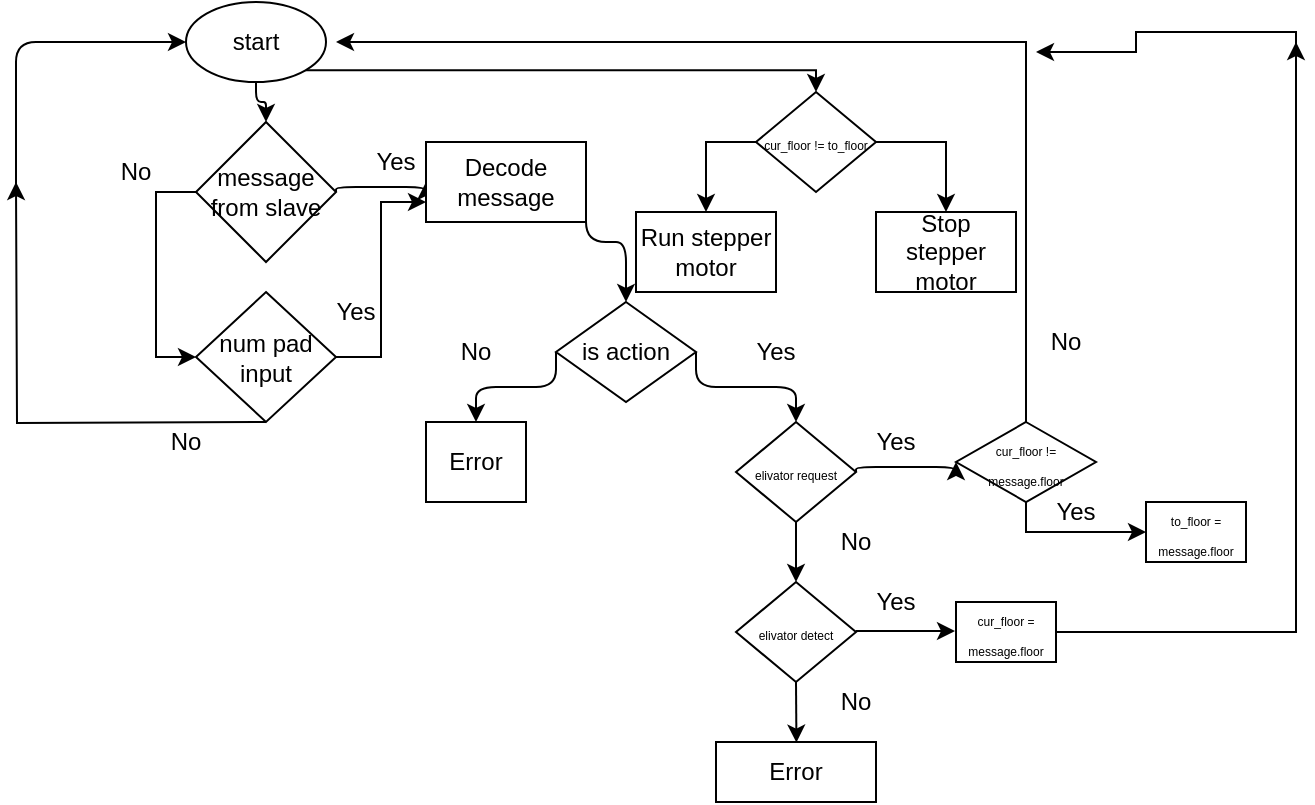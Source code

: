 <mxfile version="12.0.2" type="github" pages="1"><diagram id="cXmU0Zwzf8WtoKbmPEyf" name="Page-1"><mxGraphModel dx="1230" dy="445" grid="1" gridSize="10" guides="1" tooltips="1" connect="1" arrows="1" fold="1" page="1" pageScale="1" pageWidth="827" pageHeight="1169" math="0" shadow="0"><root><mxCell id="0"/><mxCell id="1" parent="0"/><mxCell id="DnAxj8e5EVHtKZl8HDj0-64" style="edgeStyle=orthogonalEdgeStyle;rounded=0;orthogonalLoop=1;jettySize=auto;html=1;exitX=1;exitY=1;exitDx=0;exitDy=0;" edge="1" parent="1" source="DnAxj8e5EVHtKZl8HDj0-1" target="DnAxj8e5EVHtKZl8HDj0-61"><mxGeometry relative="1" as="geometry"><Array as="points"><mxPoint x="430" y="64"/></Array></mxGeometry></mxCell><mxCell id="DnAxj8e5EVHtKZl8HDj0-1" value="start" style="ellipse;whiteSpace=wrap;html=1;" vertex="1" parent="1"><mxGeometry x="115" y="30" width="70" height="40" as="geometry"/></mxCell><mxCell id="DnAxj8e5EVHtKZl8HDj0-2" value="" style="edgeStyle=elbowEdgeStyle;elbow=vertical;endArrow=classic;html=1;entryX=0.5;entryY=0;entryDx=0;entryDy=0;exitX=0.5;exitY=1;exitDx=0;exitDy=0;" edge="1" parent="1" source="DnAxj8e5EVHtKZl8HDj0-1" target="DnAxj8e5EVHtKZl8HDj0-3"><mxGeometry width="50" height="50" relative="1" as="geometry"><mxPoint x="135" y="70" as="sourcePoint"/><mxPoint x="185" y="110" as="targetPoint"/></mxGeometry></mxCell><mxCell id="DnAxj8e5EVHtKZl8HDj0-30" style="edgeStyle=orthogonalEdgeStyle;rounded=0;orthogonalLoop=1;jettySize=auto;html=1;exitX=0;exitY=0.5;exitDx=0;exitDy=0;entryX=0;entryY=0.5;entryDx=0;entryDy=0;" edge="1" parent="1" source="DnAxj8e5EVHtKZl8HDj0-3" target="DnAxj8e5EVHtKZl8HDj0-43"><mxGeometry relative="1" as="geometry"><mxPoint x="160" y="200" as="targetPoint"/><Array as="points"><mxPoint x="100" y="125"/><mxPoint x="100" y="208"/></Array></mxGeometry></mxCell><mxCell id="DnAxj8e5EVHtKZl8HDj0-3" value="message&lt;br&gt;from slave" style="rhombus;whiteSpace=wrap;html=1;" vertex="1" parent="1"><mxGeometry x="120" y="90" width="70" height="70" as="geometry"/></mxCell><mxCell id="DnAxj8e5EVHtKZl8HDj0-4" value="" style="edgeStyle=elbowEdgeStyle;elbow=vertical;endArrow=classic;html=1;entryX=0;entryY=0.5;entryDx=0;entryDy=0;exitX=1;exitY=0.5;exitDx=0;exitDy=0;" edge="1" parent="1" source="DnAxj8e5EVHtKZl8HDj0-3" target="DnAxj8e5EVHtKZl8HDj0-14"><mxGeometry width="50" height="50" relative="1" as="geometry"><mxPoint x="200" y="170" as="sourcePoint"/><mxPoint x="250.333" y="180" as="targetPoint"/></mxGeometry></mxCell><mxCell id="DnAxj8e5EVHtKZl8HDj0-5" value="" style="edgeStyle=elbowEdgeStyle;elbow=vertical;endArrow=classic;html=1;entryX=0;entryY=0.5;entryDx=0;entryDy=0;" edge="1" parent="1" target="DnAxj8e5EVHtKZl8HDj0-1"><mxGeometry width="50" height="50" relative="1" as="geometry"><mxPoint x="30" y="125" as="sourcePoint"/><mxPoint x="30" y="70" as="targetPoint"/><Array as="points"><mxPoint x="40" y="50"/></Array></mxGeometry></mxCell><mxCell id="DnAxj8e5EVHtKZl8HDj0-8" value="is action" style="rhombus;whiteSpace=wrap;html=1;" vertex="1" parent="1"><mxGeometry x="300" y="180" width="70" height="50" as="geometry"/></mxCell><mxCell id="DnAxj8e5EVHtKZl8HDj0-9" value="" style="edgeStyle=elbowEdgeStyle;elbow=vertical;endArrow=classic;html=1;exitX=0;exitY=0.5;exitDx=0;exitDy=0;" edge="1" parent="1" source="DnAxj8e5EVHtKZl8HDj0-8"><mxGeometry width="50" height="50" relative="1" as="geometry"><mxPoint x="157.333" y="202.5" as="sourcePoint"/><mxPoint x="260" y="240" as="targetPoint"/></mxGeometry></mxCell><mxCell id="DnAxj8e5EVHtKZl8HDj0-10" value="" style="edgeStyle=elbowEdgeStyle;elbow=vertical;endArrow=classic;html=1;exitX=1;exitY=0.5;exitDx=0;exitDy=0;" edge="1" parent="1" source="DnAxj8e5EVHtKZl8HDj0-8"><mxGeometry width="50" height="50" relative="1" as="geometry"><mxPoint x="470.333" y="205" as="sourcePoint"/><mxPoint x="420" y="240" as="targetPoint"/></mxGeometry></mxCell><mxCell id="DnAxj8e5EVHtKZl8HDj0-11" value="Yes" style="text;html=1;strokeColor=none;fillColor=none;align=center;verticalAlign=middle;whiteSpace=wrap;rounded=0;" vertex="1" parent="1"><mxGeometry x="390" y="195" width="40" height="20" as="geometry"/></mxCell><mxCell id="DnAxj8e5EVHtKZl8HDj0-12" value="No&lt;br&gt;" style="text;html=1;strokeColor=none;fillColor=none;align=center;verticalAlign=middle;whiteSpace=wrap;rounded=0;" vertex="1" parent="1"><mxGeometry x="240" y="195" width="40" height="20" as="geometry"/></mxCell><mxCell id="DnAxj8e5EVHtKZl8HDj0-14" value="Decode message" style="rounded=0;whiteSpace=wrap;html=1;" vertex="1" parent="1"><mxGeometry x="235" y="100" width="80" height="40" as="geometry"/></mxCell><mxCell id="DnAxj8e5EVHtKZl8HDj0-15" value="" style="edgeStyle=elbowEdgeStyle;elbow=vertical;endArrow=classic;html=1;entryX=0.5;entryY=0;entryDx=0;entryDy=0;exitX=1;exitY=0.5;exitDx=0;exitDy=0;" edge="1" parent="1" source="DnAxj8e5EVHtKZl8HDj0-14" target="DnAxj8e5EVHtKZl8HDj0-8"><mxGeometry width="50" height="50" relative="1" as="geometry"><mxPoint x="319.833" y="125" as="sourcePoint"/><mxPoint x="359.833" y="120" as="targetPoint"/></mxGeometry></mxCell><mxCell id="DnAxj8e5EVHtKZl8HDj0-16" value="Yes" style="text;html=1;strokeColor=none;fillColor=none;align=center;verticalAlign=middle;whiteSpace=wrap;rounded=0;" vertex="1" parent="1"><mxGeometry x="200" y="100" width="40" height="20" as="geometry"/></mxCell><mxCell id="DnAxj8e5EVHtKZl8HDj0-17" value="No&lt;br&gt;" style="text;html=1;strokeColor=none;fillColor=none;align=center;verticalAlign=middle;whiteSpace=wrap;rounded=0;" vertex="1" parent="1"><mxGeometry x="70" y="105" width="40" height="20" as="geometry"/></mxCell><mxCell id="DnAxj8e5EVHtKZl8HDj0-19" value="Error" style="rounded=0;whiteSpace=wrap;html=1;" vertex="1" parent="1"><mxGeometry x="235" y="240" width="50" height="40" as="geometry"/></mxCell><mxCell id="DnAxj8e5EVHtKZl8HDj0-22" style="edgeStyle=orthogonalEdgeStyle;rounded=0;orthogonalLoop=1;jettySize=auto;html=1;exitX=0.5;exitY=1;exitDx=0;exitDy=0;entryX=0.5;entryY=0;entryDx=0;entryDy=0;" edge="1" parent="1" source="DnAxj8e5EVHtKZl8HDj0-20" target="DnAxj8e5EVHtKZl8HDj0-21"><mxGeometry relative="1" as="geometry"/></mxCell><mxCell id="DnAxj8e5EVHtKZl8HDj0-20" value="&lt;span style=&quot;font-size: 6px&quot;&gt;elivator request&lt;/span&gt;" style="rhombus;whiteSpace=wrap;html=1;" vertex="1" parent="1"><mxGeometry x="390" y="240" width="60" height="50" as="geometry"/></mxCell><mxCell id="DnAxj8e5EVHtKZl8HDj0-25" style="edgeStyle=orthogonalEdgeStyle;rounded=0;orthogonalLoop=1;jettySize=auto;html=1;exitX=0.5;exitY=1;exitDx=0;exitDy=0;entryX=0.5;entryY=0;entryDx=0;entryDy=0;" edge="1" parent="1" source="DnAxj8e5EVHtKZl8HDj0-21"><mxGeometry relative="1" as="geometry"><mxPoint x="420.207" y="400.276" as="targetPoint"/></mxGeometry></mxCell><mxCell id="DnAxj8e5EVHtKZl8HDj0-21" value="&lt;font style=&quot;font-size: 6px&quot;&gt;elivator detect&lt;/font&gt;" style="rhombus;whiteSpace=wrap;html=1;" vertex="1" parent="1"><mxGeometry x="390" y="320" width="60" height="50" as="geometry"/></mxCell><mxCell id="DnAxj8e5EVHtKZl8HDj0-23" value="No&lt;br&gt;" style="text;html=1;strokeColor=none;fillColor=none;align=center;verticalAlign=middle;whiteSpace=wrap;rounded=0;" vertex="1" parent="1"><mxGeometry x="430" y="290" width="40" height="20" as="geometry"/></mxCell><mxCell id="DnAxj8e5EVHtKZl8HDj0-26" value="No&lt;br&gt;" style="text;html=1;strokeColor=none;fillColor=none;align=center;verticalAlign=middle;whiteSpace=wrap;rounded=0;" vertex="1" parent="1"><mxGeometry x="430" y="370" width="40" height="20" as="geometry"/></mxCell><mxCell id="DnAxj8e5EVHtKZl8HDj0-27" value="Error" style="rounded=0;whiteSpace=wrap;html=1;" vertex="1" parent="1"><mxGeometry x="380" y="400" width="80" height="30" as="geometry"/></mxCell><mxCell id="DnAxj8e5EVHtKZl8HDj0-28" value="" style="edgeStyle=elbowEdgeStyle;elbow=vertical;endArrow=classic;html=1;exitX=1;exitY=0.5;exitDx=0;exitDy=0;entryX=0;entryY=0.5;entryDx=0;entryDy=0;" edge="1" parent="1" source="DnAxj8e5EVHtKZl8HDj0-20" target="DnAxj8e5EVHtKZl8HDj0-35"><mxGeometry width="50" height="50" relative="1" as="geometry"><mxPoint x="479.833" y="255" as="sourcePoint"/><mxPoint x="500" y="265" as="targetPoint"/><Array as="points"/></mxGeometry></mxCell><mxCell id="DnAxj8e5EVHtKZl8HDj0-29" value="" style="edgeStyle=elbowEdgeStyle;elbow=vertical;endArrow=classic;html=1;exitX=1;exitY=0.5;exitDx=0;exitDy=0;" edge="1" parent="1"><mxGeometry width="50" height="50" relative="1" as="geometry"><mxPoint x="449.833" y="344.5" as="sourcePoint"/><mxPoint x="499.5" y="344.5" as="targetPoint"/><Array as="points"><mxPoint x="489.5" y="344.5"/></Array></mxGeometry></mxCell><mxCell id="DnAxj8e5EVHtKZl8HDj0-65" style="edgeStyle=orthogonalEdgeStyle;rounded=0;orthogonalLoop=1;jettySize=auto;html=1;exitX=1;exitY=0.5;exitDx=0;exitDy=0;" edge="1" parent="1" source="DnAxj8e5EVHtKZl8HDj0-31"><mxGeometry relative="1" as="geometry"><mxPoint x="670" y="50" as="targetPoint"/><Array as="points"><mxPoint x="670" y="345"/><mxPoint x="670" y="50"/></Array></mxGeometry></mxCell><mxCell id="DnAxj8e5EVHtKZl8HDj0-31" value="&lt;font style=&quot;font-size: 6px&quot;&gt;cur_floor = message.floor&lt;/font&gt;" style="rounded=0;whiteSpace=wrap;html=1;" vertex="1" parent="1"><mxGeometry x="500" y="330" width="50" height="30" as="geometry"/></mxCell><mxCell id="DnAxj8e5EVHtKZl8HDj0-32" value="Yes" style="text;html=1;strokeColor=none;fillColor=none;align=center;verticalAlign=middle;whiteSpace=wrap;rounded=0;" vertex="1" parent="1"><mxGeometry x="450" y="240" width="40" height="20" as="geometry"/></mxCell><mxCell id="DnAxj8e5EVHtKZl8HDj0-33" value="Yes" style="text;html=1;strokeColor=none;fillColor=none;align=center;verticalAlign=middle;whiteSpace=wrap;rounded=0;" vertex="1" parent="1"><mxGeometry x="450" y="320" width="40" height="20" as="geometry"/></mxCell><mxCell id="DnAxj8e5EVHtKZl8HDj0-34" value="&lt;font style=&quot;font-size: 6px&quot;&gt;to_floor = message.floor&lt;/font&gt;" style="rounded=0;whiteSpace=wrap;html=1;" vertex="1" parent="1"><mxGeometry x="595" y="280" width="50" height="30" as="geometry"/></mxCell><mxCell id="DnAxj8e5EVHtKZl8HDj0-36" style="edgeStyle=orthogonalEdgeStyle;rounded=0;orthogonalLoop=1;jettySize=auto;html=1;exitX=0.5;exitY=1;exitDx=0;exitDy=0;entryX=0;entryY=0.5;entryDx=0;entryDy=0;" edge="1" parent="1" source="DnAxj8e5EVHtKZl8HDj0-35" target="DnAxj8e5EVHtKZl8HDj0-34"><mxGeometry relative="1" as="geometry"><Array as="points"><mxPoint x="535" y="295"/></Array></mxGeometry></mxCell><mxCell id="DnAxj8e5EVHtKZl8HDj0-42" style="edgeStyle=orthogonalEdgeStyle;rounded=0;orthogonalLoop=1;jettySize=auto;html=1;exitX=0.5;exitY=0;exitDx=0;exitDy=0;" edge="1" parent="1" source="DnAxj8e5EVHtKZl8HDj0-35"><mxGeometry relative="1" as="geometry"><mxPoint x="190" y="50" as="targetPoint"/><Array as="points"><mxPoint x="535" y="50"/></Array></mxGeometry></mxCell><mxCell id="DnAxj8e5EVHtKZl8HDj0-35" value="&lt;font style=&quot;font-size: 6px&quot;&gt;cur_floor != message.floor&lt;/font&gt;" style="rhombus;whiteSpace=wrap;html=1;" vertex="1" parent="1"><mxGeometry x="500" y="240" width="70" height="40" as="geometry"/></mxCell><mxCell id="DnAxj8e5EVHtKZl8HDj0-37" value="Yes" style="text;html=1;strokeColor=none;fillColor=none;align=center;verticalAlign=middle;whiteSpace=wrap;rounded=0;" vertex="1" parent="1"><mxGeometry x="540" y="275" width="40" height="20" as="geometry"/></mxCell><mxCell id="DnAxj8e5EVHtKZl8HDj0-40" value="No" style="text;html=1;strokeColor=none;fillColor=none;align=center;verticalAlign=middle;whiteSpace=wrap;rounded=0;" vertex="1" parent="1"><mxGeometry x="535" y="190" width="40" height="20" as="geometry"/></mxCell><mxCell id="DnAxj8e5EVHtKZl8HDj0-44" style="edgeStyle=orthogonalEdgeStyle;rounded=0;orthogonalLoop=1;jettySize=auto;html=1;" edge="1" parent="1"><mxGeometry relative="1" as="geometry"><mxPoint x="30" y="120" as="targetPoint"/><mxPoint x="155" y="240" as="sourcePoint"/></mxGeometry></mxCell><mxCell id="DnAxj8e5EVHtKZl8HDj0-46" style="edgeStyle=orthogonalEdgeStyle;rounded=0;orthogonalLoop=1;jettySize=auto;html=1;exitX=1;exitY=0.5;exitDx=0;exitDy=0;entryX=0;entryY=0.75;entryDx=0;entryDy=0;" edge="1" parent="1" source="DnAxj8e5EVHtKZl8HDj0-43" target="DnAxj8e5EVHtKZl8HDj0-14"><mxGeometry relative="1" as="geometry"/></mxCell><mxCell id="DnAxj8e5EVHtKZl8HDj0-43" value="num pad input" style="rhombus;whiteSpace=wrap;html=1;" vertex="1" parent="1"><mxGeometry x="120" y="175" width="70" height="65" as="geometry"/></mxCell><mxCell id="DnAxj8e5EVHtKZl8HDj0-45" value="No&lt;br&gt;" style="text;html=1;strokeColor=none;fillColor=none;align=center;verticalAlign=middle;whiteSpace=wrap;rounded=0;" vertex="1" parent="1"><mxGeometry x="95" y="240" width="40" height="20" as="geometry"/></mxCell><mxCell id="DnAxj8e5EVHtKZl8HDj0-47" value="Yes" style="text;html=1;strokeColor=none;fillColor=none;align=center;verticalAlign=middle;whiteSpace=wrap;rounded=0;" vertex="1" parent="1"><mxGeometry x="180" y="175" width="40" height="20" as="geometry"/></mxCell><mxCell id="DnAxj8e5EVHtKZl8HDj0-59" style="edgeStyle=orthogonalEdgeStyle;rounded=0;orthogonalLoop=1;jettySize=auto;html=1;exitX=0;exitY=0.5;exitDx=0;exitDy=0;" edge="1" parent="1" source="DnAxj8e5EVHtKZl8HDj0-61" target="DnAxj8e5EVHtKZl8HDj0-62"><mxGeometry relative="1" as="geometry"/></mxCell><mxCell id="DnAxj8e5EVHtKZl8HDj0-60" style="edgeStyle=orthogonalEdgeStyle;rounded=0;orthogonalLoop=1;jettySize=auto;html=1;exitX=1;exitY=0.5;exitDx=0;exitDy=0;entryX=0.5;entryY=0;entryDx=0;entryDy=0;" edge="1" parent="1" source="DnAxj8e5EVHtKZl8HDj0-61" target="DnAxj8e5EVHtKZl8HDj0-63"><mxGeometry relative="1" as="geometry"/></mxCell><mxCell id="DnAxj8e5EVHtKZl8HDj0-61" value="&lt;font style=&quot;font-size: 6px&quot;&gt;cur_floor != to_floor&lt;/font&gt;" style="rhombus;whiteSpace=wrap;html=1;" vertex="1" parent="1"><mxGeometry x="400" y="75" width="60" height="50" as="geometry"/></mxCell><mxCell id="DnAxj8e5EVHtKZl8HDj0-62" value="Run stepper motor" style="rounded=0;whiteSpace=wrap;html=1;" vertex="1" parent="1"><mxGeometry x="340" y="135" width="70" height="40" as="geometry"/></mxCell><mxCell id="DnAxj8e5EVHtKZl8HDj0-63" value="Stop stepper motor" style="rounded=0;whiteSpace=wrap;html=1;" vertex="1" parent="1"><mxGeometry x="460" y="135" width="70" height="40" as="geometry"/></mxCell><mxCell id="DnAxj8e5EVHtKZl8HDj0-66" style="edgeStyle=orthogonalEdgeStyle;rounded=0;orthogonalLoop=1;jettySize=auto;html=1;" edge="1" parent="1"><mxGeometry relative="1" as="geometry"><mxPoint x="540" y="55" as="targetPoint"/><mxPoint x="670" y="55" as="sourcePoint"/><Array as="points"><mxPoint x="670" y="55"/><mxPoint x="670" y="45"/><mxPoint x="590" y="45"/><mxPoint x="590" y="55"/></Array></mxGeometry></mxCell></root></mxGraphModel></diagram></mxfile>
